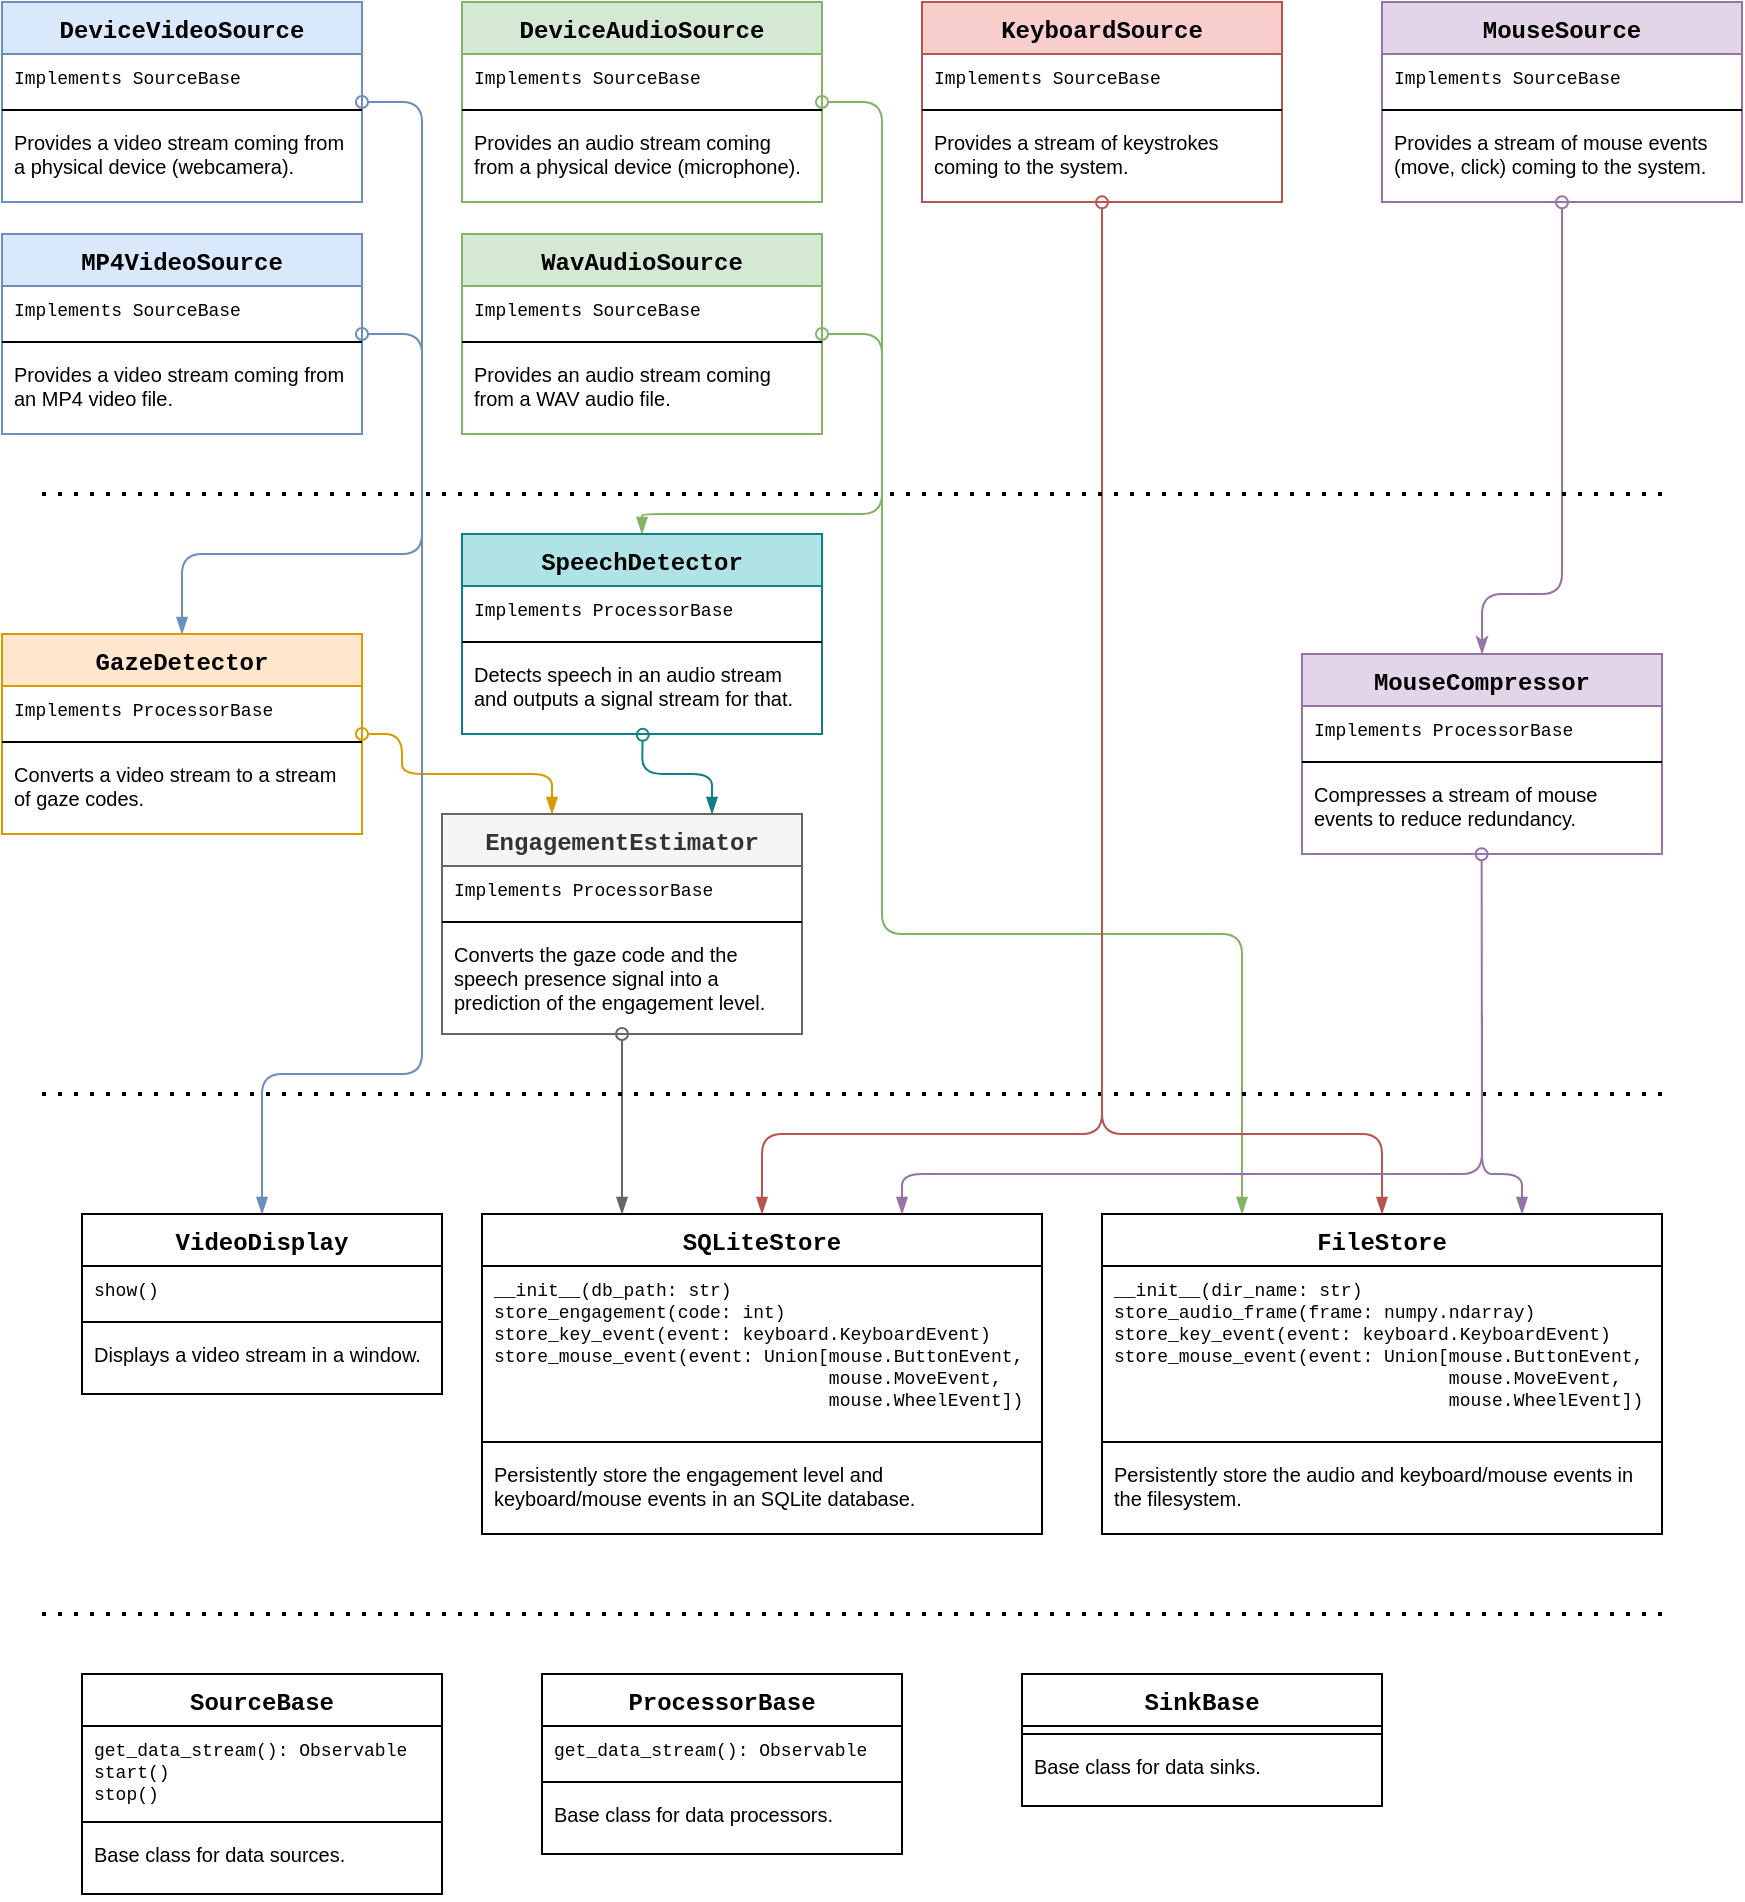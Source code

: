 <mxfile version="14.1.8" type="device"><diagram id="GwLXGC8y0suCLRL2Tsxe" name="Page-1"><mxGraphModel dx="1450" dy="1472" grid="1" gridSize="10" guides="1" tooltips="1" connect="1" arrows="1" fold="1" page="1" pageScale="1" pageWidth="850" pageHeight="1100" math="0" shadow="0"><root><mxCell id="0"/><mxCell id="1" parent="0"/><mxCell id="li71Y2zc_Ju30zPmYRTq-5" value="" style="endArrow=blockThin;html=1;entryX=0.75;entryY=0;entryDx=0;entryDy=0;exitX=0.502;exitY=1.01;exitDx=0;exitDy=0;exitPerimeter=0;startArrow=oval;startFill=0;endFill=1;fillColor=#b0e3e6;strokeColor=#0e8088;" parent="1" source="li71Y2zc_Ju30zPmYRTq-4" target="bJbKEsxam7l7x4MJbJFX-48" edge="1"><mxGeometry width="50" height="50" relative="1" as="geometry"><mxPoint x="460" y="350" as="sourcePoint"/><mxPoint x="510" y="300" as="targetPoint"/><Array as="points"><mxPoint x="280" y="340"/><mxPoint x="315" y="340"/></Array></mxGeometry></mxCell><mxCell id="3tRV0-J4O1jADncztoHO-8" value="" style="endArrow=oval;html=1;entryX=1;entryY=0.5;entryDx=0;entryDy=0;endFill=0;fillColor=#dae8fc;strokeColor=#6c8ebf;" parent="1" target="bJbKEsxam7l7x4MJbJFX-1" edge="1"><mxGeometry width="50" height="50" relative="1" as="geometry"><mxPoint x="170" y="190" as="sourcePoint"/><mxPoint x="140" y="30" as="targetPoint"/><Array as="points"><mxPoint x="170" y="4"/></Array></mxGeometry></mxCell><mxCell id="3tRV0-J4O1jADncztoHO-29" value="" style="endArrow=oval;html=1;endFill=0;entryX=0.499;entryY=1.003;entryDx=0;entryDy=0;exitX=0.75;exitY=0;exitDx=0;exitDy=0;startArrow=blockThin;startFill=1;fillColor=#e1d5e7;strokeColor=#9673a6;entryPerimeter=0;" parent="1" source="bJbKEsxam7l7x4MJbJFX-61" target="bJbKEsxam7l7x4MJbJFX-47" edge="1"><mxGeometry width="50" height="50" relative="1" as="geometry"><mxPoint x="605" y="570" as="sourcePoint"/><mxPoint x="670" y="350" as="targetPoint"/><Array as="points"><mxPoint x="720" y="540"/><mxPoint x="700" y="540"/></Array></mxGeometry></mxCell><mxCell id="3tRV0-J4O1jADncztoHO-23" value="" style="endArrow=blockThin;html=1;entryX=0.25;entryY=0;entryDx=0;entryDy=0;exitX=0.5;exitY=1;exitDx=0;exitDy=0;startArrow=oval;startFill=0;endFill=1;exitPerimeter=0;fillColor=#f5f5f5;strokeColor=#666666;" parent="1" source="bJbKEsxam7l7x4MJbJFX-51" target="bJbKEsxam7l7x4MJbJFX-56" edge="1"><mxGeometry width="50" height="50" relative="1" as="geometry"><mxPoint x="270" y="420" as="sourcePoint"/><mxPoint x="235" y="560.0" as="targetPoint"/><Array as="points"><mxPoint x="270" y="490"/></Array></mxGeometry></mxCell><mxCell id="3tRV0-J4O1jADncztoHO-11" value="" style="endArrow=oval;html=1;entryX=1;entryY=0.5;entryDx=0;entryDy=0;endFill=0;exitX=0.5;exitY=0;exitDx=0;exitDy=0;startArrow=blockThin;startFill=1;fillColor=#d5e8d4;strokeColor=#82b366;" parent="1" source="li71Y2zc_Ju30zPmYRTq-1" target="bJbKEsxam7l7x4MJbJFX-24" edge="1"><mxGeometry width="50" height="50" relative="1" as="geometry"><mxPoint x="305" y="360" as="sourcePoint"/><mxPoint x="340" y="30" as="targetPoint"/><Array as="points"><mxPoint x="280" y="210"/><mxPoint x="400" y="210"/><mxPoint x="400" y="4"/></Array></mxGeometry></mxCell><mxCell id="3tRV0-J4O1jADncztoHO-12" value="" style="endArrow=blockThin;html=1;exitX=1;exitY=0.5;exitDx=0;exitDy=0;startArrow=oval;startFill=0;entryX=0.25;entryY=0;entryDx=0;entryDy=0;endFill=1;fillColor=#d5e8d4;strokeColor=#82b366;" parent="1" source="bJbKEsxam7l7x4MJbJFX-28" target="bJbKEsxam7l7x4MJbJFX-61" edge="1"><mxGeometry width="50" height="50" relative="1" as="geometry"><mxPoint x="340" y="110" as="sourcePoint"/><mxPoint x="535" y="570" as="targetPoint"/><Array as="points"><mxPoint x="400" y="120"/><mxPoint x="400" y="420"/><mxPoint x="580" y="420"/></Array></mxGeometry></mxCell><mxCell id="3tRV0-J4O1jADncztoHO-13" value="" style="endArrow=oval;html=1;entryX=0.5;entryY=1.004;entryDx=0;entryDy=0;endFill=0;exitX=0.5;exitY=0;exitDx=0;exitDy=0;startArrow=blockThin;startFill=1;entryPerimeter=0;fillColor=#f8cecc;strokeColor=#b85450;" parent="1" source="bJbKEsxam7l7x4MJbJFX-61" target="bJbKEsxam7l7x4MJbJFX-35" edge="1"><mxGeometry width="50" height="50" relative="1" as="geometry"><mxPoint x="570" y="570" as="sourcePoint"/><mxPoint x="600" y="-140" as="targetPoint"/><Array as="points"><mxPoint x="650" y="520"/><mxPoint x="510" y="520"/><mxPoint x="510" y="90"/></Array></mxGeometry></mxCell><mxCell id="3tRV0-J4O1jADncztoHO-14" value="" style="endArrow=oval;html=1;entryX=0.5;entryY=1.004;entryDx=0;entryDy=0;endFill=0;exitX=0.5;exitY=0;exitDx=0;exitDy=0;startArrow=classicThin;startFill=1;entryPerimeter=0;fillColor=#e1d5e7;strokeColor=#9673a6;" parent="1" source="bJbKEsxam7l7x4MJbJFX-44" target="bJbKEsxam7l7x4MJbJFX-39" edge="1"><mxGeometry width="50" height="50" relative="1" as="geometry"><mxPoint x="670" y="290" as="sourcePoint"/><mxPoint x="800" y="-150.0" as="targetPoint"/><Array as="points"><mxPoint x="700" y="250"/><mxPoint x="740" y="250"/><mxPoint x="740" y="90"/></Array></mxGeometry></mxCell><mxCell id="3tRV0-J4O1jADncztoHO-17" value="" style="endArrow=blockThin;html=1;exitX=1;exitY=0.5;exitDx=0;exitDy=0;entryX=0.25;entryY=0;entryDx=0;entryDy=0;endFill=1;startArrow=oval;startFill=0;fillColor=#ffe6cc;strokeColor=#d79b00;" parent="1" source="bJbKEsxam7l7x4MJbJFX-40" edge="1"><mxGeometry width="50" height="50" relative="1" as="geometry"><mxPoint x="140" y="300" as="sourcePoint"/><mxPoint x="235" y="360" as="targetPoint"/><Array as="points"><mxPoint x="160" y="320"/><mxPoint x="160" y="340"/><mxPoint x="235" y="340"/></Array></mxGeometry></mxCell><mxCell id="3tRV0-J4O1jADncztoHO-10" value="" style="endArrow=blockThin;html=1;exitX=1;exitY=0.5;exitDx=0;exitDy=0;endFill=1;startArrow=oval;startFill=0;entryX=0.5;entryY=0;entryDx=0;entryDy=0;fillColor=#dae8fc;strokeColor=#6c8ebf;" parent="1" source="bJbKEsxam7l7x4MJbJFX-18" target="bJbKEsxam7l7x4MJbJFX-52" edge="1"><mxGeometry width="50" height="50" relative="1" as="geometry"><mxPoint x="140" y="110" as="sourcePoint"/><mxPoint x="70" y="560.0" as="targetPoint"/><Array as="points"><mxPoint x="170" y="120"/><mxPoint x="170" y="490"/><mxPoint x="90" y="490"/></Array></mxGeometry></mxCell><mxCell id="3tRV0-J4O1jADncztoHO-16" value="" style="endArrow=none;html=1;exitX=0.5;exitY=0;exitDx=0;exitDy=0;startArrow=blockThin;startFill=1;fillColor=#dae8fc;strokeColor=#6c8ebf;" parent="1" source="bJbKEsxam7l7x4MJbJFX-40" edge="1"><mxGeometry width="50" height="50" relative="1" as="geometry"><mxPoint x="70" y="270" as="sourcePoint"/><mxPoint x="170" y="190" as="targetPoint"/><Array as="points"><mxPoint x="50" y="230"/><mxPoint x="170" y="230"/></Array></mxGeometry></mxCell><mxCell id="3tRV0-J4O1jADncztoHO-18" value="" style="endArrow=none;dashed=1;html=1;dashPattern=1 3;strokeWidth=2;" parent="1" edge="1"><mxGeometry width="50" height="50" relative="1" as="geometry"><mxPoint x="-20" y="200" as="sourcePoint"/><mxPoint x="790" y="200" as="targetPoint"/></mxGeometry></mxCell><mxCell id="3tRV0-J4O1jADncztoHO-22" value="" style="endArrow=none;dashed=1;html=1;dashPattern=1 3;strokeWidth=2;" parent="1" edge="1"><mxGeometry width="50" height="50" relative="1" as="geometry"><mxPoint x="-20" y="500" as="sourcePoint"/><mxPoint x="790" y="500" as="targetPoint"/></mxGeometry></mxCell><mxCell id="3tRV0-J4O1jADncztoHO-25" value="" style="endArrow=none;html=1;exitX=0.5;exitY=0;exitDx=0;exitDy=0;startArrow=blockThin;startFill=1;fillColor=#f8cecc;strokeColor=#b85450;" parent="1" source="bJbKEsxam7l7x4MJbJFX-56" edge="1"><mxGeometry width="50" height="50" relative="1" as="geometry"><mxPoint x="270" y="560.0" as="sourcePoint"/><mxPoint x="510" y="400" as="targetPoint"/><Array as="points"><mxPoint x="340" y="520"/><mxPoint x="510" y="520"/></Array></mxGeometry></mxCell><mxCell id="3tRV0-J4O1jADncztoHO-26" value="" style="endArrow=none;html=1;exitX=0.75;exitY=0;exitDx=0;exitDy=0;startArrow=blockThin;startFill=1;fillColor=#e1d5e7;strokeColor=#9673a6;" parent="1" source="bJbKEsxam7l7x4MJbJFX-56" edge="1"><mxGeometry width="50" height="50" relative="1" as="geometry"><mxPoint x="305" y="560.0" as="sourcePoint"/><mxPoint x="700" y="460" as="targetPoint"/><Array as="points"><mxPoint x="410" y="540"/><mxPoint x="700" y="540"/></Array></mxGeometry></mxCell><mxCell id="bJbKEsxam7l7x4MJbJFX-1" value="DeviceVideoSource" style="swimlane;fontStyle=1;align=center;verticalAlign=top;childLayout=stackLayout;horizontal=1;startSize=26;horizontalStack=0;resizeParent=1;resizeParentMax=0;resizeLast=0;collapsible=1;marginBottom=0;fontFamily=Courier New;fillColor=#dae8fc;strokeColor=#6c8ebf;" parent="1" vertex="1"><mxGeometry x="-40" y="-46" width="180" height="100" as="geometry"><mxRectangle y="17" width="140" height="26" as="alternateBounds"/></mxGeometry></mxCell><mxCell id="bJbKEsxam7l7x4MJbJFX-2" value="Implements SourceBase" style="text;strokeColor=none;fillColor=none;align=left;verticalAlign=top;spacingLeft=4;spacingRight=4;overflow=hidden;rotatable=0;points=[[0,0.5],[1,0.5]];portConstraint=eastwest;fontFamily=Courier New;fontSize=9;" parent="bJbKEsxam7l7x4MJbJFX-1" vertex="1"><mxGeometry y="26" width="180" height="24" as="geometry"/></mxCell><mxCell id="bJbKEsxam7l7x4MJbJFX-3" value="" style="line;strokeWidth=1;fillColor=none;align=left;verticalAlign=middle;spacingTop=-1;spacingLeft=3;spacingRight=3;rotatable=0;labelPosition=right;points=[];portConstraint=eastwest;" parent="bJbKEsxam7l7x4MJbJFX-1" vertex="1"><mxGeometry y="50" width="180" height="8" as="geometry"/></mxCell><mxCell id="bJbKEsxam7l7x4MJbJFX-4" value="Provides a video stream coming from a physical device (webcamera)." style="text;strokeColor=none;fillColor=none;align=left;verticalAlign=top;spacingLeft=4;spacingRight=4;overflow=hidden;rotatable=0;points=[[0,0.5],[1,0.5]];portConstraint=eastwest;fontSize=10;whiteSpace=wrap;" parent="bJbKEsxam7l7x4MJbJFX-1" vertex="1"><mxGeometry y="58" width="180" height="42" as="geometry"/></mxCell><mxCell id="bJbKEsxam7l7x4MJbJFX-18" value="MP4VideoSource" style="swimlane;fontStyle=1;align=center;verticalAlign=top;childLayout=stackLayout;horizontal=1;startSize=26;horizontalStack=0;resizeParent=1;resizeParentMax=0;resizeLast=0;collapsible=1;marginBottom=0;fontFamily=Courier New;fillColor=#dae8fc;strokeColor=#6c8ebf;" parent="1" vertex="1"><mxGeometry x="-40" y="70" width="180" height="100" as="geometry"><mxRectangle y="17" width="140" height="26" as="alternateBounds"/></mxGeometry></mxCell><mxCell id="bJbKEsxam7l7x4MJbJFX-19" value="Implements SourceBase" style="text;strokeColor=none;fillColor=none;align=left;verticalAlign=top;spacingLeft=4;spacingRight=4;overflow=hidden;rotatable=0;points=[[0,0.5],[1,0.5]];portConstraint=eastwest;fontFamily=Courier New;fontSize=9;" parent="bJbKEsxam7l7x4MJbJFX-18" vertex="1"><mxGeometry y="26" width="180" height="24" as="geometry"/></mxCell><mxCell id="bJbKEsxam7l7x4MJbJFX-20" value="" style="line;strokeWidth=1;fillColor=none;align=left;verticalAlign=middle;spacingTop=-1;spacingLeft=3;spacingRight=3;rotatable=0;labelPosition=right;points=[];portConstraint=eastwest;" parent="bJbKEsxam7l7x4MJbJFX-18" vertex="1"><mxGeometry y="50" width="180" height="8" as="geometry"/></mxCell><mxCell id="bJbKEsxam7l7x4MJbJFX-21" value="Provides a video stream coming from an MP4 video file." style="text;strokeColor=none;fillColor=none;align=left;verticalAlign=top;spacingLeft=4;spacingRight=4;overflow=hidden;rotatable=0;points=[[0,0.5],[1,0.5]];portConstraint=eastwest;fontSize=10;whiteSpace=wrap;" parent="bJbKEsxam7l7x4MJbJFX-18" vertex="1"><mxGeometry y="58" width="180" height="42" as="geometry"/></mxCell><mxCell id="bJbKEsxam7l7x4MJbJFX-24" value="DeviceAudioSource" style="swimlane;fontStyle=1;align=center;verticalAlign=top;childLayout=stackLayout;horizontal=1;startSize=26;horizontalStack=0;resizeParent=1;resizeParentMax=0;resizeLast=0;collapsible=1;marginBottom=0;fontFamily=Courier New;fillColor=#d5e8d4;strokeColor=#82b366;" parent="1" vertex="1"><mxGeometry x="190" y="-46" width="180" height="100" as="geometry"><mxRectangle y="17" width="140" height="26" as="alternateBounds"/></mxGeometry></mxCell><mxCell id="bJbKEsxam7l7x4MJbJFX-25" value="Implements SourceBase" style="text;strokeColor=none;fillColor=none;align=left;verticalAlign=top;spacingLeft=4;spacingRight=4;overflow=hidden;rotatable=0;points=[[0,0.5],[1,0.5]];portConstraint=eastwest;fontFamily=Courier New;fontSize=9;" parent="bJbKEsxam7l7x4MJbJFX-24" vertex="1"><mxGeometry y="26" width="180" height="24" as="geometry"/></mxCell><mxCell id="bJbKEsxam7l7x4MJbJFX-26" value="" style="line;strokeWidth=1;fillColor=none;align=left;verticalAlign=middle;spacingTop=-1;spacingLeft=3;spacingRight=3;rotatable=0;labelPosition=right;points=[];portConstraint=eastwest;" parent="bJbKEsxam7l7x4MJbJFX-24" vertex="1"><mxGeometry y="50" width="180" height="8" as="geometry"/></mxCell><mxCell id="bJbKEsxam7l7x4MJbJFX-27" value="Provides an audio stream coming from a physical device (microphone)." style="text;strokeColor=none;fillColor=none;align=left;verticalAlign=top;spacingLeft=4;spacingRight=4;overflow=hidden;rotatable=0;points=[[0,0.5],[1,0.5]];portConstraint=eastwest;fontSize=10;whiteSpace=wrap;" parent="bJbKEsxam7l7x4MJbJFX-24" vertex="1"><mxGeometry y="58" width="180" height="42" as="geometry"/></mxCell><mxCell id="bJbKEsxam7l7x4MJbJFX-28" value="WavAudioSource" style="swimlane;fontStyle=1;align=center;verticalAlign=top;childLayout=stackLayout;horizontal=1;startSize=26;horizontalStack=0;resizeParent=1;resizeParentMax=0;resizeLast=0;collapsible=1;marginBottom=0;fontFamily=Courier New;fillColor=#d5e8d4;strokeColor=#82b366;" parent="1" vertex="1"><mxGeometry x="190" y="70" width="180" height="100" as="geometry"><mxRectangle y="17" width="140" height="26" as="alternateBounds"/></mxGeometry></mxCell><mxCell id="bJbKEsxam7l7x4MJbJFX-29" value="Implements SourceBase" style="text;strokeColor=none;fillColor=none;align=left;verticalAlign=top;spacingLeft=4;spacingRight=4;overflow=hidden;rotatable=0;points=[[0,0.5],[1,0.5]];portConstraint=eastwest;fontFamily=Courier New;fontSize=9;" parent="bJbKEsxam7l7x4MJbJFX-28" vertex="1"><mxGeometry y="26" width="180" height="24" as="geometry"/></mxCell><mxCell id="bJbKEsxam7l7x4MJbJFX-30" value="" style="line;strokeWidth=1;fillColor=none;align=left;verticalAlign=middle;spacingTop=-1;spacingLeft=3;spacingRight=3;rotatable=0;labelPosition=right;points=[];portConstraint=eastwest;" parent="bJbKEsxam7l7x4MJbJFX-28" vertex="1"><mxGeometry y="50" width="180" height="8" as="geometry"/></mxCell><mxCell id="bJbKEsxam7l7x4MJbJFX-31" value="Provides an audio stream coming from a WAV audio file." style="text;strokeColor=none;fillColor=none;align=left;verticalAlign=top;spacingLeft=4;spacingRight=4;overflow=hidden;rotatable=0;points=[[0,0.5],[1,0.5]];portConstraint=eastwest;fontSize=10;whiteSpace=wrap;" parent="bJbKEsxam7l7x4MJbJFX-28" vertex="1"><mxGeometry y="58" width="180" height="42" as="geometry"/></mxCell><mxCell id="bJbKEsxam7l7x4MJbJFX-32" value="KeyboardSource" style="swimlane;fontStyle=1;align=center;verticalAlign=top;childLayout=stackLayout;horizontal=1;startSize=26;horizontalStack=0;resizeParent=1;resizeParentMax=0;resizeLast=0;collapsible=1;marginBottom=0;fontFamily=Courier New;fillColor=#f8cecc;strokeColor=#b85450;" parent="1" vertex="1"><mxGeometry x="420" y="-46" width="180" height="100" as="geometry"><mxRectangle y="17" width="140" height="26" as="alternateBounds"/></mxGeometry></mxCell><mxCell id="bJbKEsxam7l7x4MJbJFX-33" value="Implements SourceBase" style="text;strokeColor=none;fillColor=none;align=left;verticalAlign=top;spacingLeft=4;spacingRight=4;overflow=hidden;rotatable=0;points=[[0,0.5],[1,0.5]];portConstraint=eastwest;fontFamily=Courier New;fontSize=9;" parent="bJbKEsxam7l7x4MJbJFX-32" vertex="1"><mxGeometry y="26" width="180" height="24" as="geometry"/></mxCell><mxCell id="bJbKEsxam7l7x4MJbJFX-34" value="" style="line;strokeWidth=1;fillColor=none;align=left;verticalAlign=middle;spacingTop=-1;spacingLeft=3;spacingRight=3;rotatable=0;labelPosition=right;points=[];portConstraint=eastwest;" parent="bJbKEsxam7l7x4MJbJFX-32" vertex="1"><mxGeometry y="50" width="180" height="8" as="geometry"/></mxCell><mxCell id="bJbKEsxam7l7x4MJbJFX-35" value="Provides a stream of keystrokes coming to the system." style="text;strokeColor=none;fillColor=none;align=left;verticalAlign=top;spacingLeft=4;spacingRight=4;overflow=hidden;rotatable=0;points=[[0,0.5],[1,0.5]];portConstraint=eastwest;fontSize=10;whiteSpace=wrap;" parent="bJbKEsxam7l7x4MJbJFX-32" vertex="1"><mxGeometry y="58" width="180" height="42" as="geometry"/></mxCell><mxCell id="bJbKEsxam7l7x4MJbJFX-36" value="MouseSource" style="swimlane;fontStyle=1;align=center;verticalAlign=top;childLayout=stackLayout;horizontal=1;startSize=26;horizontalStack=0;resizeParent=1;resizeParentMax=0;resizeLast=0;collapsible=1;marginBottom=0;fontFamily=Courier New;fillColor=#e1d5e7;strokeColor=#9673a6;" parent="1" vertex="1"><mxGeometry x="650" y="-46" width="180" height="100" as="geometry"><mxRectangle y="17" width="140" height="26" as="alternateBounds"/></mxGeometry></mxCell><mxCell id="bJbKEsxam7l7x4MJbJFX-37" value="Implements SourceBase" style="text;strokeColor=none;fillColor=none;align=left;verticalAlign=top;spacingLeft=4;spacingRight=4;overflow=hidden;rotatable=0;points=[[0,0.5],[1,0.5]];portConstraint=eastwest;fontFamily=Courier New;fontSize=9;" parent="bJbKEsxam7l7x4MJbJFX-36" vertex="1"><mxGeometry y="26" width="180" height="24" as="geometry"/></mxCell><mxCell id="bJbKEsxam7l7x4MJbJFX-38" value="" style="line;strokeWidth=1;fillColor=none;align=left;verticalAlign=middle;spacingTop=-1;spacingLeft=3;spacingRight=3;rotatable=0;labelPosition=right;points=[];portConstraint=eastwest;" parent="bJbKEsxam7l7x4MJbJFX-36" vertex="1"><mxGeometry y="50" width="180" height="8" as="geometry"/></mxCell><mxCell id="bJbKEsxam7l7x4MJbJFX-39" value="Provides a stream of mouse events (move, click) coming to the system." style="text;strokeColor=none;fillColor=none;align=left;verticalAlign=top;spacingLeft=4;spacingRight=4;overflow=hidden;rotatable=0;points=[[0,0.5],[1,0.5]];portConstraint=eastwest;fontSize=10;whiteSpace=wrap;" parent="bJbKEsxam7l7x4MJbJFX-36" vertex="1"><mxGeometry y="58" width="180" height="42" as="geometry"/></mxCell><mxCell id="bJbKEsxam7l7x4MJbJFX-40" value="GazeDetector" style="swimlane;fontStyle=1;align=center;verticalAlign=top;childLayout=stackLayout;horizontal=1;startSize=26;horizontalStack=0;resizeParent=1;resizeParentMax=0;resizeLast=0;collapsible=1;marginBottom=0;fontFamily=Courier New;fillColor=#ffe6cc;strokeColor=#d79b00;" parent="1" vertex="1"><mxGeometry x="-40" y="270" width="180" height="100" as="geometry"><mxRectangle y="17" width="140" height="26" as="alternateBounds"/></mxGeometry></mxCell><mxCell id="bJbKEsxam7l7x4MJbJFX-41" value="Implements ProcessorBase" style="text;strokeColor=none;fillColor=none;align=left;verticalAlign=top;spacingLeft=4;spacingRight=4;overflow=hidden;rotatable=0;points=[[0,0.5],[1,0.5]];portConstraint=eastwest;fontFamily=Courier New;fontSize=9;" parent="bJbKEsxam7l7x4MJbJFX-40" vertex="1"><mxGeometry y="26" width="180" height="24" as="geometry"/></mxCell><mxCell id="bJbKEsxam7l7x4MJbJFX-42" value="" style="line;strokeWidth=1;fillColor=none;align=left;verticalAlign=middle;spacingTop=-1;spacingLeft=3;spacingRight=3;rotatable=0;labelPosition=right;points=[];portConstraint=eastwest;" parent="bJbKEsxam7l7x4MJbJFX-40" vertex="1"><mxGeometry y="50" width="180" height="8" as="geometry"/></mxCell><mxCell id="bJbKEsxam7l7x4MJbJFX-43" value="Converts a video stream to a stream of gaze codes." style="text;strokeColor=none;fillColor=none;align=left;verticalAlign=top;spacingLeft=4;spacingRight=4;overflow=hidden;rotatable=0;points=[[0,0.5],[1,0.5]];portConstraint=eastwest;fontSize=10;whiteSpace=wrap;" parent="bJbKEsxam7l7x4MJbJFX-40" vertex="1"><mxGeometry y="58" width="180" height="42" as="geometry"/></mxCell><mxCell id="bJbKEsxam7l7x4MJbJFX-44" value="MouseCompressor" style="swimlane;fontStyle=1;align=center;verticalAlign=top;childLayout=stackLayout;horizontal=1;startSize=26;horizontalStack=0;resizeParent=1;resizeParentMax=0;resizeLast=0;collapsible=1;marginBottom=0;fontFamily=Courier New;fillColor=#e1d5e7;strokeColor=#9673a6;" parent="1" vertex="1"><mxGeometry x="610" y="280" width="180" height="100" as="geometry"><mxRectangle y="17" width="140" height="26" as="alternateBounds"/></mxGeometry></mxCell><mxCell id="bJbKEsxam7l7x4MJbJFX-45" value="Implements ProcessorBase" style="text;strokeColor=none;fillColor=none;align=left;verticalAlign=top;spacingLeft=4;spacingRight=4;overflow=hidden;rotatable=0;points=[[0,0.5],[1,0.5]];portConstraint=eastwest;fontFamily=Courier New;fontSize=9;" parent="bJbKEsxam7l7x4MJbJFX-44" vertex="1"><mxGeometry y="26" width="180" height="24" as="geometry"/></mxCell><mxCell id="bJbKEsxam7l7x4MJbJFX-46" value="" style="line;strokeWidth=1;fillColor=none;align=left;verticalAlign=middle;spacingTop=-1;spacingLeft=3;spacingRight=3;rotatable=0;labelPosition=right;points=[];portConstraint=eastwest;" parent="bJbKEsxam7l7x4MJbJFX-44" vertex="1"><mxGeometry y="50" width="180" height="8" as="geometry"/></mxCell><mxCell id="bJbKEsxam7l7x4MJbJFX-47" value="Compresses a stream of mouse events to reduce redundancy." style="text;strokeColor=none;fillColor=none;align=left;verticalAlign=top;spacingLeft=4;spacingRight=4;overflow=hidden;rotatable=0;points=[[0,0.5],[1,0.5]];portConstraint=eastwest;fontSize=10;whiteSpace=wrap;" parent="bJbKEsxam7l7x4MJbJFX-44" vertex="1"><mxGeometry y="58" width="180" height="42" as="geometry"/></mxCell><mxCell id="bJbKEsxam7l7x4MJbJFX-48" value="EngagementEstimator" style="swimlane;fontStyle=1;align=center;verticalAlign=top;childLayout=stackLayout;horizontal=1;startSize=26;horizontalStack=0;resizeParent=1;resizeParentMax=0;resizeLast=0;collapsible=1;marginBottom=0;fontFamily=Courier New;fillColor=#f5f5f5;strokeColor=#666666;fontColor=#333333;" parent="1" vertex="1"><mxGeometry x="180" y="360" width="180" height="110" as="geometry"><mxRectangle y="17" width="140" height="26" as="alternateBounds"/></mxGeometry></mxCell><mxCell id="bJbKEsxam7l7x4MJbJFX-49" value="Implements ProcessorBase" style="text;strokeColor=none;fillColor=none;align=left;verticalAlign=top;spacingLeft=4;spacingRight=4;overflow=hidden;rotatable=0;points=[[0,0.5],[1,0.5]];portConstraint=eastwest;fontFamily=Courier New;fontSize=9;" parent="bJbKEsxam7l7x4MJbJFX-48" vertex="1"><mxGeometry y="26" width="180" height="24" as="geometry"/></mxCell><mxCell id="bJbKEsxam7l7x4MJbJFX-50" value="" style="line;strokeWidth=1;fillColor=none;align=left;verticalAlign=middle;spacingTop=-1;spacingLeft=3;spacingRight=3;rotatable=0;labelPosition=right;points=[];portConstraint=eastwest;" parent="bJbKEsxam7l7x4MJbJFX-48" vertex="1"><mxGeometry y="50" width="180" height="8" as="geometry"/></mxCell><mxCell id="bJbKEsxam7l7x4MJbJFX-51" value="Converts the gaze code and the speech presence signal into a prediction of the engagement level." style="text;strokeColor=none;fillColor=none;align=left;verticalAlign=top;spacingLeft=4;spacingRight=4;overflow=hidden;rotatable=0;points=[[0,0.5],[1,0.5]];portConstraint=eastwest;fontSize=10;whiteSpace=wrap;" parent="bJbKEsxam7l7x4MJbJFX-48" vertex="1"><mxGeometry y="58" width="180" height="52" as="geometry"/></mxCell><mxCell id="bJbKEsxam7l7x4MJbJFX-52" value="VideoDisplay" style="swimlane;fontStyle=1;align=center;verticalAlign=top;childLayout=stackLayout;horizontal=1;startSize=26;horizontalStack=0;resizeParent=1;resizeParentMax=0;resizeLast=0;collapsible=1;marginBottom=0;fontFamily=Courier New;" parent="1" vertex="1"><mxGeometry y="560" width="180" height="90" as="geometry"><mxRectangle y="17" width="140" height="26" as="alternateBounds"/></mxGeometry></mxCell><mxCell id="bJbKEsxam7l7x4MJbJFX-53" value="show()" style="text;strokeColor=none;fillColor=none;align=left;verticalAlign=top;spacingLeft=4;spacingRight=4;overflow=hidden;rotatable=0;points=[[0,0.5],[1,0.5]];portConstraint=eastwest;fontFamily=Courier New;fontSize=9;" parent="bJbKEsxam7l7x4MJbJFX-52" vertex="1"><mxGeometry y="26" width="180" height="24" as="geometry"/></mxCell><mxCell id="bJbKEsxam7l7x4MJbJFX-54" value="" style="line;strokeWidth=1;fillColor=none;align=left;verticalAlign=middle;spacingTop=-1;spacingLeft=3;spacingRight=3;rotatable=0;labelPosition=right;points=[];portConstraint=eastwest;" parent="bJbKEsxam7l7x4MJbJFX-52" vertex="1"><mxGeometry y="50" width="180" height="8" as="geometry"/></mxCell><mxCell id="bJbKEsxam7l7x4MJbJFX-55" value="Displays a video stream in a window." style="text;strokeColor=none;fillColor=none;align=left;verticalAlign=top;spacingLeft=4;spacingRight=4;overflow=hidden;rotatable=0;points=[[0,0.5],[1,0.5]];portConstraint=eastwest;fontSize=10;whiteSpace=wrap;" parent="bJbKEsxam7l7x4MJbJFX-52" vertex="1"><mxGeometry y="58" width="180" height="32" as="geometry"/></mxCell><mxCell id="bJbKEsxam7l7x4MJbJFX-56" value="SQLiteStore" style="swimlane;fontStyle=1;align=center;verticalAlign=top;childLayout=stackLayout;horizontal=1;startSize=26;horizontalStack=0;resizeParent=1;resizeParentMax=0;resizeLast=0;collapsible=1;marginBottom=0;fontFamily=Courier New;" parent="1" vertex="1"><mxGeometry x="200" y="560" width="280" height="160" as="geometry"><mxRectangle x="200" y="560" width="140" height="26" as="alternateBounds"/></mxGeometry></mxCell><mxCell id="bJbKEsxam7l7x4MJbJFX-57" value="__init__(db_path: str)&#10;store_engagement(code: int)&#10;store_key_event(event: keyboard.KeyboardEvent)&#10;store_mouse_event(event: Union[mouse.ButtonEvent,&#10;                               mouse.MoveEvent,&#10;                               mouse.WheelEvent])" style="text;strokeColor=none;fillColor=none;align=left;verticalAlign=top;spacingLeft=4;spacingRight=4;overflow=hidden;rotatable=0;points=[[0,0.5],[1,0.5]];portConstraint=eastwest;fontFamily=Courier New;fontSize=9;" parent="bJbKEsxam7l7x4MJbJFX-56" vertex="1"><mxGeometry y="26" width="280" height="84" as="geometry"/></mxCell><mxCell id="bJbKEsxam7l7x4MJbJFX-58" value="" style="line;strokeWidth=1;fillColor=none;align=left;verticalAlign=middle;spacingTop=-1;spacingLeft=3;spacingRight=3;rotatable=0;labelPosition=right;points=[];portConstraint=eastwest;" parent="bJbKEsxam7l7x4MJbJFX-56" vertex="1"><mxGeometry y="110" width="280" height="8" as="geometry"/></mxCell><mxCell id="bJbKEsxam7l7x4MJbJFX-59" value="Persistently store the engagement level and keyboard/mouse events in an SQLite database." style="text;strokeColor=none;fillColor=none;align=left;verticalAlign=top;spacingLeft=4;spacingRight=4;overflow=hidden;rotatable=0;points=[[0,0.5],[1,0.5]];portConstraint=eastwest;fontSize=10;whiteSpace=wrap;" parent="bJbKEsxam7l7x4MJbJFX-56" vertex="1"><mxGeometry y="118" width="280" height="42" as="geometry"/></mxCell><mxCell id="bJbKEsxam7l7x4MJbJFX-61" value="FileStore" style="swimlane;fontStyle=1;align=center;verticalAlign=top;childLayout=stackLayout;horizontal=1;startSize=26;horizontalStack=0;resizeParent=1;resizeParentMax=0;resizeLast=0;collapsible=1;marginBottom=0;fontFamily=Courier New;" parent="1" vertex="1"><mxGeometry x="510" y="560" width="280" height="160" as="geometry"><mxRectangle x="200" y="560" width="140" height="26" as="alternateBounds"/></mxGeometry></mxCell><mxCell id="bJbKEsxam7l7x4MJbJFX-62" value="__init__(dir_name: str)&#10;store_audio_frame(frame: numpy.ndarray)&#10;store_key_event(event: keyboard.KeyboardEvent)&#10;store_mouse_event(event: Union[mouse.ButtonEvent,&#10;                               mouse.MoveEvent,&#10;                               mouse.WheelEvent])" style="text;strokeColor=none;fillColor=none;align=left;verticalAlign=top;spacingLeft=4;spacingRight=4;overflow=hidden;rotatable=0;points=[[0,0.5],[1,0.5]];portConstraint=eastwest;fontFamily=Courier New;fontSize=9;" parent="bJbKEsxam7l7x4MJbJFX-61" vertex="1"><mxGeometry y="26" width="280" height="84" as="geometry"/></mxCell><mxCell id="bJbKEsxam7l7x4MJbJFX-63" value="" style="line;strokeWidth=1;fillColor=none;align=left;verticalAlign=middle;spacingTop=-1;spacingLeft=3;spacingRight=3;rotatable=0;labelPosition=right;points=[];portConstraint=eastwest;" parent="bJbKEsxam7l7x4MJbJFX-61" vertex="1"><mxGeometry y="110" width="280" height="8" as="geometry"/></mxCell><mxCell id="bJbKEsxam7l7x4MJbJFX-64" value="Persistently store the audio and keyboard/mouse events in the filesystem." style="text;strokeColor=none;fillColor=none;align=left;verticalAlign=top;spacingLeft=4;spacingRight=4;overflow=hidden;rotatable=0;points=[[0,0.5],[1,0.5]];portConstraint=eastwest;fontSize=10;whiteSpace=wrap;" parent="bJbKEsxam7l7x4MJbJFX-61" vertex="1"><mxGeometry y="118" width="280" height="42" as="geometry"/></mxCell><mxCell id="ehpcorSOsYCwtgTUPsXi-1" value="" style="endArrow=none;dashed=1;html=1;dashPattern=1 3;strokeWidth=2;" parent="1" edge="1"><mxGeometry width="50" height="50" relative="1" as="geometry"><mxPoint x="-20" y="760" as="sourcePoint"/><mxPoint x="790" y="760" as="targetPoint"/></mxGeometry></mxCell><mxCell id="ehpcorSOsYCwtgTUPsXi-2" value="SourceBase" style="swimlane;fontStyle=1;align=center;verticalAlign=top;childLayout=stackLayout;horizontal=1;startSize=26;horizontalStack=0;resizeParent=1;resizeParentMax=0;resizeLast=0;collapsible=1;marginBottom=0;fontFamily=Courier New;" parent="1" vertex="1"><mxGeometry y="790" width="180" height="110" as="geometry"><mxRectangle y="17" width="140" height="26" as="alternateBounds"/></mxGeometry></mxCell><mxCell id="ehpcorSOsYCwtgTUPsXi-3" value="get_data_stream(): Observable&#10;start()&#10;stop()" style="text;strokeColor=none;fillColor=none;align=left;verticalAlign=top;spacingLeft=4;spacingRight=4;overflow=hidden;rotatable=0;points=[[0,0.5],[1,0.5]];portConstraint=eastwest;fontFamily=Courier New;fontSize=9;" parent="ehpcorSOsYCwtgTUPsXi-2" vertex="1"><mxGeometry y="26" width="180" height="44" as="geometry"/></mxCell><mxCell id="ehpcorSOsYCwtgTUPsXi-4" value="" style="line;strokeWidth=1;fillColor=none;align=left;verticalAlign=middle;spacingTop=-1;spacingLeft=3;spacingRight=3;rotatable=0;labelPosition=right;points=[];portConstraint=eastwest;" parent="ehpcorSOsYCwtgTUPsXi-2" vertex="1"><mxGeometry y="70" width="180" height="8" as="geometry"/></mxCell><mxCell id="ehpcorSOsYCwtgTUPsXi-5" value="Base class for data sources." style="text;strokeColor=none;fillColor=none;align=left;verticalAlign=top;spacingLeft=4;spacingRight=4;overflow=hidden;rotatable=0;points=[[0,0.5],[1,0.5]];portConstraint=eastwest;fontSize=10;whiteSpace=wrap;" parent="ehpcorSOsYCwtgTUPsXi-2" vertex="1"><mxGeometry y="78" width="180" height="32" as="geometry"/></mxCell><mxCell id="ehpcorSOsYCwtgTUPsXi-6" value="ProcessorBase" style="swimlane;fontStyle=1;align=center;verticalAlign=top;childLayout=stackLayout;horizontal=1;startSize=26;horizontalStack=0;resizeParent=1;resizeParentMax=0;resizeLast=0;collapsible=1;marginBottom=0;fontFamily=Courier New;" parent="1" vertex="1"><mxGeometry x="230" y="790" width="180" height="90" as="geometry"><mxRectangle y="17" width="140" height="26" as="alternateBounds"/></mxGeometry></mxCell><mxCell id="ehpcorSOsYCwtgTUPsXi-7" value="get_data_stream(): Observable" style="text;strokeColor=none;fillColor=none;align=left;verticalAlign=top;spacingLeft=4;spacingRight=4;overflow=hidden;rotatable=0;points=[[0,0.5],[1,0.5]];portConstraint=eastwest;fontFamily=Courier New;fontSize=9;" parent="ehpcorSOsYCwtgTUPsXi-6" vertex="1"><mxGeometry y="26" width="180" height="24" as="geometry"/></mxCell><mxCell id="ehpcorSOsYCwtgTUPsXi-8" value="" style="line;strokeWidth=1;fillColor=none;align=left;verticalAlign=middle;spacingTop=-1;spacingLeft=3;spacingRight=3;rotatable=0;labelPosition=right;points=[];portConstraint=eastwest;" parent="ehpcorSOsYCwtgTUPsXi-6" vertex="1"><mxGeometry y="50" width="180" height="8" as="geometry"/></mxCell><mxCell id="ehpcorSOsYCwtgTUPsXi-9" value="Base class for data processors." style="text;strokeColor=none;fillColor=none;align=left;verticalAlign=top;spacingLeft=4;spacingRight=4;overflow=hidden;rotatable=0;points=[[0,0.5],[1,0.5]];portConstraint=eastwest;fontSize=10;whiteSpace=wrap;" parent="ehpcorSOsYCwtgTUPsXi-6" vertex="1"><mxGeometry y="58" width="180" height="32" as="geometry"/></mxCell><mxCell id="ehpcorSOsYCwtgTUPsXi-10" value="SinkBase" style="swimlane;fontStyle=1;align=center;verticalAlign=top;childLayout=stackLayout;horizontal=1;startSize=26;horizontalStack=0;resizeParent=1;resizeParentMax=0;resizeLast=0;collapsible=1;marginBottom=0;fontFamily=Courier New;" parent="1" vertex="1"><mxGeometry x="470" y="790" width="180" height="66" as="geometry"><mxRectangle y="17" width="140" height="26" as="alternateBounds"/></mxGeometry></mxCell><mxCell id="ehpcorSOsYCwtgTUPsXi-12" value="" style="line;strokeWidth=1;fillColor=none;align=left;verticalAlign=middle;spacingTop=-1;spacingLeft=3;spacingRight=3;rotatable=0;labelPosition=right;points=[];portConstraint=eastwest;" parent="ehpcorSOsYCwtgTUPsXi-10" vertex="1"><mxGeometry y="26" width="180" height="8" as="geometry"/></mxCell><mxCell id="ehpcorSOsYCwtgTUPsXi-13" value="Base class for data sinks." style="text;strokeColor=none;fillColor=none;align=left;verticalAlign=top;spacingLeft=4;spacingRight=4;overflow=hidden;rotatable=0;points=[[0,0.5],[1,0.5]];portConstraint=eastwest;fontSize=10;whiteSpace=wrap;" parent="ehpcorSOsYCwtgTUPsXi-10" vertex="1"><mxGeometry y="34" width="180" height="32" as="geometry"/></mxCell><mxCell id="li71Y2zc_Ju30zPmYRTq-1" value="SpeechDetector" style="swimlane;fontStyle=1;align=center;verticalAlign=top;childLayout=stackLayout;horizontal=1;startSize=26;horizontalStack=0;resizeParent=1;resizeParentMax=0;resizeLast=0;collapsible=1;marginBottom=0;fontFamily=Courier New;fillColor=#b0e3e6;strokeColor=#0e8088;" parent="1" vertex="1"><mxGeometry x="190" y="220" width="180" height="100" as="geometry"><mxRectangle y="17" width="140" height="26" as="alternateBounds"/></mxGeometry></mxCell><mxCell id="li71Y2zc_Ju30zPmYRTq-2" value="Implements ProcessorBase" style="text;strokeColor=none;fillColor=none;align=left;verticalAlign=top;spacingLeft=4;spacingRight=4;overflow=hidden;rotatable=0;points=[[0,0.5],[1,0.5]];portConstraint=eastwest;fontFamily=Courier New;fontSize=9;" parent="li71Y2zc_Ju30zPmYRTq-1" vertex="1"><mxGeometry y="26" width="180" height="24" as="geometry"/></mxCell><mxCell id="li71Y2zc_Ju30zPmYRTq-3" value="" style="line;strokeWidth=1;fillColor=none;align=left;verticalAlign=middle;spacingTop=-1;spacingLeft=3;spacingRight=3;rotatable=0;labelPosition=right;points=[];portConstraint=eastwest;" parent="li71Y2zc_Ju30zPmYRTq-1" vertex="1"><mxGeometry y="50" width="180" height="8" as="geometry"/></mxCell><mxCell id="li71Y2zc_Ju30zPmYRTq-4" value="Detects speech in an audio stream and outputs a signal stream for that." style="text;strokeColor=none;fillColor=none;align=left;verticalAlign=top;spacingLeft=4;spacingRight=4;overflow=hidden;rotatable=0;points=[[0,0.5],[1,0.5]];portConstraint=eastwest;fontSize=10;whiteSpace=wrap;" parent="li71Y2zc_Ju30zPmYRTq-1" vertex="1"><mxGeometry y="58" width="180" height="42" as="geometry"/></mxCell></root></mxGraphModel></diagram></mxfile>